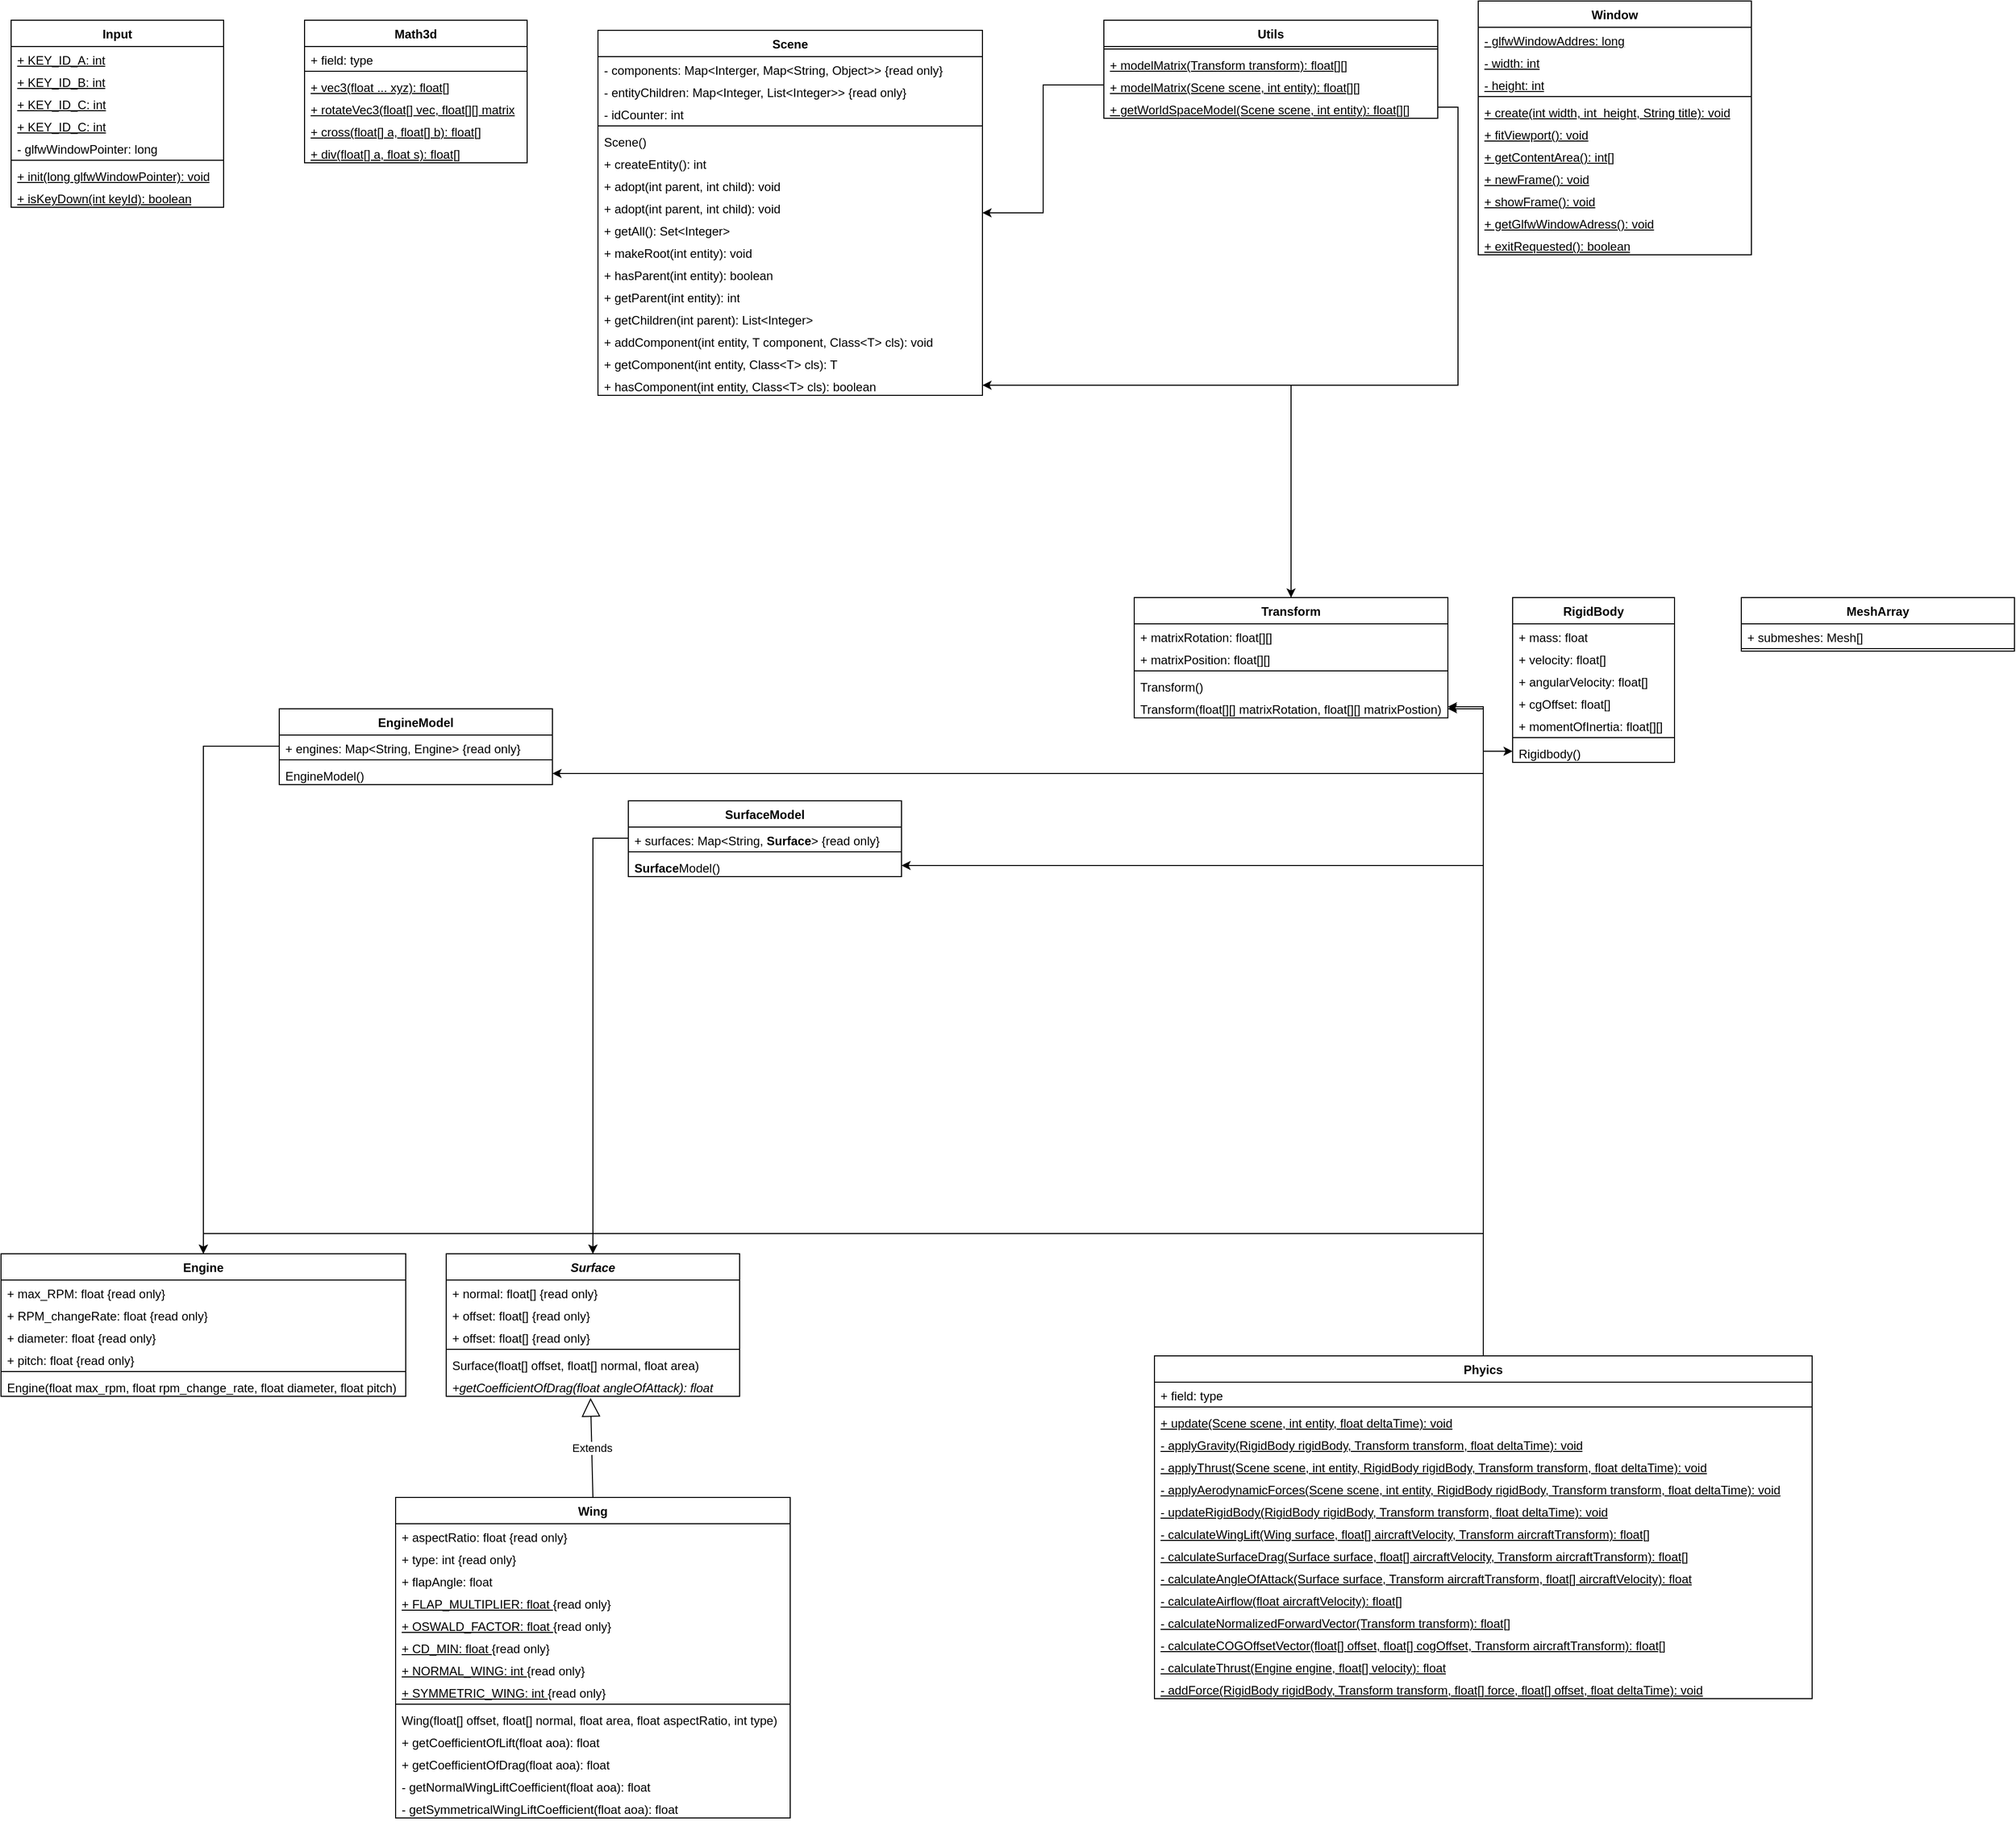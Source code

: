 <mxfile version="24.0.2" type="github">
  <diagram id="C5RBs43oDa-KdzZeNtuy" name="Page-1">
    <mxGraphModel dx="3760" dy="4624" grid="1" gridSize="10" guides="1" tooltips="1" connect="1" arrows="1" fold="1" page="1" pageScale="1" pageWidth="827" pageHeight="1169" math="0" shadow="0">
      <root>
        <mxCell id="WIyWlLk6GJQsqaUBKTNV-0" />
        <mxCell id="WIyWlLk6GJQsqaUBKTNV-1" parent="WIyWlLk6GJQsqaUBKTNV-0" />
        <mxCell id="1cwWKSfe2Y5p0WFGqaRK-0" value="Input" style="swimlane;fontStyle=1;align=center;verticalAlign=top;childLayout=stackLayout;horizontal=1;startSize=26;horizontalStack=0;resizeParent=1;resizeParentMax=0;resizeLast=0;collapsible=1;marginBottom=0;whiteSpace=wrap;html=1;" vertex="1" parent="WIyWlLk6GJQsqaUBKTNV-1">
          <mxGeometry x="10" y="-1281" width="210" height="185" as="geometry" />
        </mxCell>
        <mxCell id="1cwWKSfe2Y5p0WFGqaRK-1" value="&lt;u&gt;+ KEY_ID_A: int&lt;/u&gt;" style="text;strokeColor=none;fillColor=none;align=left;verticalAlign=top;spacingLeft=4;spacingRight=4;overflow=hidden;rotatable=0;points=[[0,0.5],[1,0.5]];portConstraint=eastwest;whiteSpace=wrap;html=1;" vertex="1" parent="1cwWKSfe2Y5p0WFGqaRK-0">
          <mxGeometry y="26" width="210" height="22" as="geometry" />
        </mxCell>
        <mxCell id="1cwWKSfe2Y5p0WFGqaRK-32" value="&lt;u&gt;+ KEY_ID_B: int&lt;/u&gt;" style="text;strokeColor=none;fillColor=none;align=left;verticalAlign=top;spacingLeft=4;spacingRight=4;overflow=hidden;rotatable=0;points=[[0,0.5],[1,0.5]];portConstraint=eastwest;whiteSpace=wrap;html=1;" vertex="1" parent="1cwWKSfe2Y5p0WFGqaRK-0">
          <mxGeometry y="48" width="210" height="22" as="geometry" />
        </mxCell>
        <mxCell id="1cwWKSfe2Y5p0WFGqaRK-33" value="&lt;u&gt;+ KEY_ID_C: int&lt;/u&gt;" style="text;strokeColor=none;fillColor=none;align=left;verticalAlign=top;spacingLeft=4;spacingRight=4;overflow=hidden;rotatable=0;points=[[0,0.5],[1,0.5]];portConstraint=eastwest;whiteSpace=wrap;html=1;" vertex="1" parent="1cwWKSfe2Y5p0WFGqaRK-0">
          <mxGeometry y="70" width="210" height="22" as="geometry" />
        </mxCell>
        <mxCell id="1cwWKSfe2Y5p0WFGqaRK-34" value="&lt;u&gt;+ KEY_ID_C: int&lt;/u&gt;" style="text;strokeColor=none;fillColor=none;align=left;verticalAlign=top;spacingLeft=4;spacingRight=4;overflow=hidden;rotatable=0;points=[[0,0.5],[1,0.5]];portConstraint=eastwest;whiteSpace=wrap;html=1;" vertex="1" parent="1cwWKSfe2Y5p0WFGqaRK-0">
          <mxGeometry y="92" width="210" height="22" as="geometry" />
        </mxCell>
        <mxCell id="1cwWKSfe2Y5p0WFGqaRK-35" value="- glfwWindowPointer: long" style="text;strokeColor=none;fillColor=none;align=left;verticalAlign=top;spacingLeft=4;spacingRight=4;overflow=hidden;rotatable=0;points=[[0,0.5],[1,0.5]];portConstraint=eastwest;whiteSpace=wrap;html=1;" vertex="1" parent="1cwWKSfe2Y5p0WFGqaRK-0">
          <mxGeometry y="114" width="210" height="22" as="geometry" />
        </mxCell>
        <mxCell id="1cwWKSfe2Y5p0WFGqaRK-2" value="" style="line;strokeWidth=1;fillColor=none;align=left;verticalAlign=middle;spacingTop=-1;spacingLeft=3;spacingRight=3;rotatable=0;labelPosition=right;points=[];portConstraint=eastwest;strokeColor=inherit;" vertex="1" parent="1cwWKSfe2Y5p0WFGqaRK-0">
          <mxGeometry y="136" width="210" height="5" as="geometry" />
        </mxCell>
        <mxCell id="1cwWKSfe2Y5p0WFGqaRK-3" value="&lt;u&gt;+ init(long glfwWindowPointer): void&lt;/u&gt;" style="text;strokeColor=none;fillColor=none;align=left;verticalAlign=top;spacingLeft=4;spacingRight=4;overflow=hidden;rotatable=0;points=[[0,0.5],[1,0.5]];portConstraint=eastwest;whiteSpace=wrap;html=1;" vertex="1" parent="1cwWKSfe2Y5p0WFGqaRK-0">
          <mxGeometry y="141" width="210" height="22" as="geometry" />
        </mxCell>
        <mxCell id="1cwWKSfe2Y5p0WFGqaRK-36" value="&lt;u&gt;+ isKeyDown(int keyId): boolean&lt;/u&gt;" style="text;strokeColor=none;fillColor=none;align=left;verticalAlign=top;spacingLeft=4;spacingRight=4;overflow=hidden;rotatable=0;points=[[0,0.5],[1,0.5]];portConstraint=eastwest;whiteSpace=wrap;html=1;" vertex="1" parent="1cwWKSfe2Y5p0WFGqaRK-0">
          <mxGeometry y="163" width="210" height="22" as="geometry" />
        </mxCell>
        <mxCell id="1cwWKSfe2Y5p0WFGqaRK-38" value="Math3d" style="swimlane;fontStyle=1;align=center;verticalAlign=top;childLayout=stackLayout;horizontal=1;startSize=26;horizontalStack=0;resizeParent=1;resizeParentMax=0;resizeLast=0;collapsible=1;marginBottom=0;whiteSpace=wrap;html=1;" vertex="1" parent="WIyWlLk6GJQsqaUBKTNV-1">
          <mxGeometry x="300" y="-1281" width="220" height="141" as="geometry" />
        </mxCell>
        <mxCell id="1cwWKSfe2Y5p0WFGqaRK-39" value="+ field: type" style="text;strokeColor=none;fillColor=none;align=left;verticalAlign=top;spacingLeft=4;spacingRight=4;overflow=hidden;rotatable=0;points=[[0,0.5],[1,0.5]];portConstraint=eastwest;whiteSpace=wrap;html=1;" vertex="1" parent="1cwWKSfe2Y5p0WFGqaRK-38">
          <mxGeometry y="26" width="220" height="22" as="geometry" />
        </mxCell>
        <mxCell id="1cwWKSfe2Y5p0WFGqaRK-40" value="" style="line;strokeWidth=1;fillColor=none;align=left;verticalAlign=middle;spacingTop=-1;spacingLeft=3;spacingRight=3;rotatable=0;labelPosition=right;points=[];portConstraint=eastwest;strokeColor=inherit;" vertex="1" parent="1cwWKSfe2Y5p0WFGqaRK-38">
          <mxGeometry y="48" width="220" height="5" as="geometry" />
        </mxCell>
        <mxCell id="1cwWKSfe2Y5p0WFGqaRK-41" value="&lt;u&gt;+ vec3(float ... xyz): float[]&lt;/u&gt;" style="text;strokeColor=none;fillColor=none;align=left;verticalAlign=top;spacingLeft=4;spacingRight=4;overflow=hidden;rotatable=0;points=[[0,0.5],[1,0.5]];portConstraint=eastwest;whiteSpace=wrap;html=1;" vertex="1" parent="1cwWKSfe2Y5p0WFGqaRK-38">
          <mxGeometry y="53" width="220" height="22" as="geometry" />
        </mxCell>
        <mxCell id="1cwWKSfe2Y5p0WFGqaRK-42" value="&lt;u&gt;+ rotateVec3(float[] vec, float[][] matrix&lt;/u&gt;" style="text;strokeColor=none;fillColor=none;align=left;verticalAlign=top;spacingLeft=4;spacingRight=4;overflow=hidden;rotatable=0;points=[[0,0.5],[1,0.5]];portConstraint=eastwest;whiteSpace=wrap;html=1;" vertex="1" parent="1cwWKSfe2Y5p0WFGqaRK-38">
          <mxGeometry y="75" width="220" height="22" as="geometry" />
        </mxCell>
        <mxCell id="1cwWKSfe2Y5p0WFGqaRK-43" value="&lt;u&gt;+ cross(float[] a, float[] b): float[]&lt;/u&gt;" style="text;strokeColor=none;fillColor=none;align=left;verticalAlign=top;spacingLeft=4;spacingRight=4;overflow=hidden;rotatable=0;points=[[0,0.5],[1,0.5]];portConstraint=eastwest;whiteSpace=wrap;html=1;" vertex="1" parent="1cwWKSfe2Y5p0WFGqaRK-38">
          <mxGeometry y="97" width="220" height="22" as="geometry" />
        </mxCell>
        <mxCell id="1cwWKSfe2Y5p0WFGqaRK-44" value="&lt;u&gt;+ div(float[] a, float s): float[]&lt;/u&gt;" style="text;strokeColor=none;fillColor=none;align=left;verticalAlign=top;spacingLeft=4;spacingRight=4;overflow=hidden;rotatable=0;points=[[0,0.5],[1,0.5]];portConstraint=eastwest;whiteSpace=wrap;html=1;" vertex="1" parent="1cwWKSfe2Y5p0WFGqaRK-38">
          <mxGeometry y="119" width="220" height="22" as="geometry" />
        </mxCell>
        <mxCell id="1cwWKSfe2Y5p0WFGqaRK-45" value="Scene" style="swimlane;fontStyle=1;align=center;verticalAlign=top;childLayout=stackLayout;horizontal=1;startSize=26;horizontalStack=0;resizeParent=1;resizeParentMax=0;resizeLast=0;collapsible=1;marginBottom=0;whiteSpace=wrap;html=1;" vertex="1" parent="WIyWlLk6GJQsqaUBKTNV-1">
          <mxGeometry x="590" y="-1271" width="380" height="361" as="geometry" />
        </mxCell>
        <mxCell id="1cwWKSfe2Y5p0WFGqaRK-46" value="- components: Map&amp;lt;Interger, Map&amp;lt;String, Object&amp;gt;&amp;gt; {read only}" style="text;strokeColor=none;fillColor=none;align=left;verticalAlign=top;spacingLeft=4;spacingRight=4;overflow=hidden;rotatable=0;points=[[0,0.5],[1,0.5]];portConstraint=eastwest;whiteSpace=wrap;html=1;" vertex="1" parent="1cwWKSfe2Y5p0WFGqaRK-45">
          <mxGeometry y="26" width="380" height="22" as="geometry" />
        </mxCell>
        <mxCell id="1cwWKSfe2Y5p0WFGqaRK-53" value="- entityChildren: Map&amp;lt;Integer, List&amp;lt;Integer&amp;gt;&amp;gt; {read only}" style="text;strokeColor=none;fillColor=none;align=left;verticalAlign=top;spacingLeft=4;spacingRight=4;overflow=hidden;rotatable=0;points=[[0,0.5],[1,0.5]];portConstraint=eastwest;whiteSpace=wrap;html=1;" vertex="1" parent="1cwWKSfe2Y5p0WFGqaRK-45">
          <mxGeometry y="48" width="380" height="22" as="geometry" />
        </mxCell>
        <mxCell id="1cwWKSfe2Y5p0WFGqaRK-54" value="- idCounter: int" style="text;strokeColor=none;fillColor=none;align=left;verticalAlign=top;spacingLeft=4;spacingRight=4;overflow=hidden;rotatable=0;points=[[0,0.5],[1,0.5]];portConstraint=eastwest;whiteSpace=wrap;html=1;" vertex="1" parent="1cwWKSfe2Y5p0WFGqaRK-45">
          <mxGeometry y="70" width="380" height="22" as="geometry" />
        </mxCell>
        <mxCell id="1cwWKSfe2Y5p0WFGqaRK-47" value="" style="line;strokeWidth=1;fillColor=none;align=left;verticalAlign=middle;spacingTop=-1;spacingLeft=3;spacingRight=3;rotatable=0;labelPosition=right;points=[];portConstraint=eastwest;strokeColor=inherit;" vertex="1" parent="1cwWKSfe2Y5p0WFGqaRK-45">
          <mxGeometry y="92" width="380" height="5" as="geometry" />
        </mxCell>
        <mxCell id="1cwWKSfe2Y5p0WFGqaRK-60" value="Scene()" style="text;strokeColor=none;fillColor=none;align=left;verticalAlign=top;spacingLeft=4;spacingRight=4;overflow=hidden;rotatable=0;points=[[0,0.5],[1,0.5]];portConstraint=eastwest;whiteSpace=wrap;html=1;" vertex="1" parent="1cwWKSfe2Y5p0WFGqaRK-45">
          <mxGeometry y="97" width="380" height="22" as="geometry" />
        </mxCell>
        <mxCell id="1cwWKSfe2Y5p0WFGqaRK-48" value="+ createEntity(): int" style="text;strokeColor=none;fillColor=none;align=left;verticalAlign=top;spacingLeft=4;spacingRight=4;overflow=hidden;rotatable=0;points=[[0,0.5],[1,0.5]];portConstraint=eastwest;whiteSpace=wrap;html=1;" vertex="1" parent="1cwWKSfe2Y5p0WFGqaRK-45">
          <mxGeometry y="119" width="380" height="22" as="geometry" />
        </mxCell>
        <mxCell id="1cwWKSfe2Y5p0WFGqaRK-55" value="+ adopt(int parent, int child): void" style="text;strokeColor=none;fillColor=none;align=left;verticalAlign=top;spacingLeft=4;spacingRight=4;overflow=hidden;rotatable=0;points=[[0,0.5],[1,0.5]];portConstraint=eastwest;whiteSpace=wrap;html=1;" vertex="1" parent="1cwWKSfe2Y5p0WFGqaRK-45">
          <mxGeometry y="141" width="380" height="22" as="geometry" />
        </mxCell>
        <mxCell id="1cwWKSfe2Y5p0WFGqaRK-56" value="+ adopt(int parent, int child): void" style="text;strokeColor=none;fillColor=none;align=left;verticalAlign=top;spacingLeft=4;spacingRight=4;overflow=hidden;rotatable=0;points=[[0,0.5],[1,0.5]];portConstraint=eastwest;whiteSpace=wrap;html=1;" vertex="1" parent="1cwWKSfe2Y5p0WFGqaRK-45">
          <mxGeometry y="163" width="380" height="22" as="geometry" />
        </mxCell>
        <mxCell id="1cwWKSfe2Y5p0WFGqaRK-57" value="+ getAll(): Set&amp;lt;Integer&amp;gt;" style="text;strokeColor=none;fillColor=none;align=left;verticalAlign=top;spacingLeft=4;spacingRight=4;overflow=hidden;rotatable=0;points=[[0,0.5],[1,0.5]];portConstraint=eastwest;whiteSpace=wrap;html=1;" vertex="1" parent="1cwWKSfe2Y5p0WFGqaRK-45">
          <mxGeometry y="185" width="380" height="22" as="geometry" />
        </mxCell>
        <mxCell id="1cwWKSfe2Y5p0WFGqaRK-58" value="+ makeRoot(int entity): void" style="text;strokeColor=none;fillColor=none;align=left;verticalAlign=top;spacingLeft=4;spacingRight=4;overflow=hidden;rotatable=0;points=[[0,0.5],[1,0.5]];portConstraint=eastwest;whiteSpace=wrap;html=1;" vertex="1" parent="1cwWKSfe2Y5p0WFGqaRK-45">
          <mxGeometry y="207" width="380" height="22" as="geometry" />
        </mxCell>
        <mxCell id="1cwWKSfe2Y5p0WFGqaRK-59" value="+ hasParent(int entity): boolean" style="text;strokeColor=none;fillColor=none;align=left;verticalAlign=top;spacingLeft=4;spacingRight=4;overflow=hidden;rotatable=0;points=[[0,0.5],[1,0.5]];portConstraint=eastwest;whiteSpace=wrap;html=1;" vertex="1" parent="1cwWKSfe2Y5p0WFGqaRK-45">
          <mxGeometry y="229" width="380" height="22" as="geometry" />
        </mxCell>
        <mxCell id="1cwWKSfe2Y5p0WFGqaRK-61" value="+ getParent(int entity): int" style="text;strokeColor=none;fillColor=none;align=left;verticalAlign=top;spacingLeft=4;spacingRight=4;overflow=hidden;rotatable=0;points=[[0,0.5],[1,0.5]];portConstraint=eastwest;whiteSpace=wrap;html=1;" vertex="1" parent="1cwWKSfe2Y5p0WFGqaRK-45">
          <mxGeometry y="251" width="380" height="22" as="geometry" />
        </mxCell>
        <mxCell id="1cwWKSfe2Y5p0WFGqaRK-62" value="+ getChildren(int parent): List&amp;lt;Integer&amp;gt;" style="text;strokeColor=none;fillColor=none;align=left;verticalAlign=top;spacingLeft=4;spacingRight=4;overflow=hidden;rotatable=0;points=[[0,0.5],[1,0.5]];portConstraint=eastwest;whiteSpace=wrap;html=1;" vertex="1" parent="1cwWKSfe2Y5p0WFGqaRK-45">
          <mxGeometry y="273" width="380" height="22" as="geometry" />
        </mxCell>
        <mxCell id="1cwWKSfe2Y5p0WFGqaRK-101" value="+ addComponent(int entity, T component, Class&amp;lt;T&amp;gt; cls): void" style="text;strokeColor=none;fillColor=none;align=left;verticalAlign=top;spacingLeft=4;spacingRight=4;overflow=hidden;rotatable=0;points=[[0,0.5],[1,0.5]];portConstraint=eastwest;whiteSpace=wrap;html=1;" vertex="1" parent="1cwWKSfe2Y5p0WFGqaRK-45">
          <mxGeometry y="295" width="380" height="22" as="geometry" />
        </mxCell>
        <mxCell id="1cwWKSfe2Y5p0WFGqaRK-102" value="+ getComponent(int entity, Class&amp;lt;T&amp;gt; cls): T" style="text;strokeColor=none;fillColor=none;align=left;verticalAlign=top;spacingLeft=4;spacingRight=4;overflow=hidden;rotatable=0;points=[[0,0.5],[1,0.5]];portConstraint=eastwest;whiteSpace=wrap;html=1;" vertex="1" parent="1cwWKSfe2Y5p0WFGqaRK-45">
          <mxGeometry y="317" width="380" height="22" as="geometry" />
        </mxCell>
        <mxCell id="1cwWKSfe2Y5p0WFGqaRK-103" value="+ hasComponent(int entity, Class&amp;lt;T&amp;gt; cls): boolean" style="text;strokeColor=none;fillColor=none;align=left;verticalAlign=top;spacingLeft=4;spacingRight=4;overflow=hidden;rotatable=0;points=[[0,0.5],[1,0.5]];portConstraint=eastwest;whiteSpace=wrap;html=1;" vertex="1" parent="1cwWKSfe2Y5p0WFGqaRK-45">
          <mxGeometry y="339" width="380" height="22" as="geometry" />
        </mxCell>
        <mxCell id="1cwWKSfe2Y5p0WFGqaRK-134" value="Utils" style="swimlane;fontStyle=1;align=center;verticalAlign=top;childLayout=stackLayout;horizontal=1;startSize=26;horizontalStack=0;resizeParent=1;resizeParentMax=0;resizeLast=0;collapsible=1;marginBottom=0;whiteSpace=wrap;html=1;" vertex="1" parent="WIyWlLk6GJQsqaUBKTNV-1">
          <mxGeometry x="1090" y="-1281" width="330" height="97" as="geometry" />
        </mxCell>
        <mxCell id="1cwWKSfe2Y5p0WFGqaRK-136" value="" style="line;strokeWidth=1;fillColor=none;align=left;verticalAlign=middle;spacingTop=-1;spacingLeft=3;spacingRight=3;rotatable=0;labelPosition=right;points=[];portConstraint=eastwest;strokeColor=inherit;" vertex="1" parent="1cwWKSfe2Y5p0WFGqaRK-134">
          <mxGeometry y="26" width="330" height="5" as="geometry" />
        </mxCell>
        <mxCell id="1cwWKSfe2Y5p0WFGqaRK-137" value="&lt;u&gt;+ modelMatrix(Transform transform): float[][]&lt;/u&gt;&lt;div&gt;&lt;br&gt;&lt;/div&gt;" style="text;strokeColor=none;fillColor=none;align=left;verticalAlign=top;spacingLeft=4;spacingRight=4;overflow=hidden;rotatable=0;points=[[0,0.5],[1,0.5]];portConstraint=eastwest;whiteSpace=wrap;html=1;" vertex="1" parent="1cwWKSfe2Y5p0WFGqaRK-134">
          <mxGeometry y="31" width="330" height="22" as="geometry" />
        </mxCell>
        <mxCell id="1cwWKSfe2Y5p0WFGqaRK-138" value="&lt;div&gt;&lt;u&gt;+ modelMatrix(Scene scene, int entity): float[][]&lt;/u&gt;&lt;/div&gt;" style="text;strokeColor=none;fillColor=none;align=left;verticalAlign=top;spacingLeft=4;spacingRight=4;overflow=hidden;rotatable=0;points=[[0,0.5],[1,0.5]];portConstraint=eastwest;whiteSpace=wrap;html=1;" vertex="1" parent="1cwWKSfe2Y5p0WFGqaRK-134">
          <mxGeometry y="53" width="330" height="22" as="geometry" />
        </mxCell>
        <mxCell id="1cwWKSfe2Y5p0WFGqaRK-139" value="&lt;div&gt;&lt;u&gt;+ getWorldSpaceModel(Scene scene, int entity): float[][]&lt;/u&gt;&lt;/div&gt;" style="text;strokeColor=none;fillColor=none;align=left;verticalAlign=top;spacingLeft=4;spacingRight=4;overflow=hidden;rotatable=0;points=[[0,0.5],[1,0.5]];portConstraint=eastwest;whiteSpace=wrap;html=1;" vertex="1" parent="1cwWKSfe2Y5p0WFGqaRK-134">
          <mxGeometry y="75" width="330" height="22" as="geometry" />
        </mxCell>
        <mxCell id="1cwWKSfe2Y5p0WFGqaRK-141" value="Window" style="swimlane;fontStyle=1;align=center;verticalAlign=top;childLayout=stackLayout;horizontal=1;startSize=26;horizontalStack=0;resizeParent=1;resizeParentMax=0;resizeLast=0;collapsible=1;marginBottom=0;whiteSpace=wrap;html=1;" vertex="1" parent="WIyWlLk6GJQsqaUBKTNV-1">
          <mxGeometry x="1460" y="-1300" width="270" height="251" as="geometry" />
        </mxCell>
        <mxCell id="1cwWKSfe2Y5p0WFGqaRK-142" value="&lt;u&gt;- glfwWindowAddres: long&lt;/u&gt;" style="text;strokeColor=none;fillColor=none;align=left;verticalAlign=top;spacingLeft=4;spacingRight=4;overflow=hidden;rotatable=0;points=[[0,0.5],[1,0.5]];portConstraint=eastwest;whiteSpace=wrap;html=1;" vertex="1" parent="1cwWKSfe2Y5p0WFGqaRK-141">
          <mxGeometry y="26" width="270" height="22" as="geometry" />
        </mxCell>
        <mxCell id="1cwWKSfe2Y5p0WFGqaRK-145" value="&lt;u&gt;- width: int&lt;/u&gt;" style="text;strokeColor=none;fillColor=none;align=left;verticalAlign=top;spacingLeft=4;spacingRight=4;overflow=hidden;rotatable=0;points=[[0,0.5],[1,0.5]];portConstraint=eastwest;whiteSpace=wrap;html=1;" vertex="1" parent="1cwWKSfe2Y5p0WFGqaRK-141">
          <mxGeometry y="48" width="270" height="22" as="geometry" />
        </mxCell>
        <mxCell id="1cwWKSfe2Y5p0WFGqaRK-146" value="&lt;u&gt;- height: int&lt;/u&gt;" style="text;strokeColor=none;fillColor=none;align=left;verticalAlign=top;spacingLeft=4;spacingRight=4;overflow=hidden;rotatable=0;points=[[0,0.5],[1,0.5]];portConstraint=eastwest;whiteSpace=wrap;html=1;" vertex="1" parent="1cwWKSfe2Y5p0WFGqaRK-141">
          <mxGeometry y="70" width="270" height="22" as="geometry" />
        </mxCell>
        <mxCell id="1cwWKSfe2Y5p0WFGqaRK-143" value="" style="line;strokeWidth=1;fillColor=none;align=left;verticalAlign=middle;spacingTop=-1;spacingLeft=3;spacingRight=3;rotatable=0;labelPosition=right;points=[];portConstraint=eastwest;strokeColor=inherit;" vertex="1" parent="1cwWKSfe2Y5p0WFGqaRK-141">
          <mxGeometry y="92" width="270" height="5" as="geometry" />
        </mxCell>
        <mxCell id="1cwWKSfe2Y5p0WFGqaRK-144" value="&lt;u&gt;+ create(int width, int&amp;nbsp; height, String title): void&lt;/u&gt;" style="text;strokeColor=none;fillColor=none;align=left;verticalAlign=top;spacingLeft=4;spacingRight=4;overflow=hidden;rotatable=0;points=[[0,0.5],[1,0.5]];portConstraint=eastwest;whiteSpace=wrap;html=1;" vertex="1" parent="1cwWKSfe2Y5p0WFGqaRK-141">
          <mxGeometry y="97" width="270" height="22" as="geometry" />
        </mxCell>
        <mxCell id="1cwWKSfe2Y5p0WFGqaRK-147" value="&lt;u&gt;+ fitViewport(): void&lt;/u&gt;" style="text;strokeColor=none;fillColor=none;align=left;verticalAlign=top;spacingLeft=4;spacingRight=4;overflow=hidden;rotatable=0;points=[[0,0.5],[1,0.5]];portConstraint=eastwest;whiteSpace=wrap;html=1;" vertex="1" parent="1cwWKSfe2Y5p0WFGqaRK-141">
          <mxGeometry y="119" width="270" height="22" as="geometry" />
        </mxCell>
        <mxCell id="1cwWKSfe2Y5p0WFGqaRK-148" value="&lt;u&gt;+ getContentArea(): int[]&lt;/u&gt;" style="text;strokeColor=none;fillColor=none;align=left;verticalAlign=top;spacingLeft=4;spacingRight=4;overflow=hidden;rotatable=0;points=[[0,0.5],[1,0.5]];portConstraint=eastwest;whiteSpace=wrap;html=1;" vertex="1" parent="1cwWKSfe2Y5p0WFGqaRK-141">
          <mxGeometry y="141" width="270" height="22" as="geometry" />
        </mxCell>
        <mxCell id="1cwWKSfe2Y5p0WFGqaRK-149" value="&lt;u&gt;+ newFrame(): void&lt;/u&gt;" style="text;strokeColor=none;fillColor=none;align=left;verticalAlign=top;spacingLeft=4;spacingRight=4;overflow=hidden;rotatable=0;points=[[0,0.5],[1,0.5]];portConstraint=eastwest;whiteSpace=wrap;html=1;" vertex="1" parent="1cwWKSfe2Y5p0WFGqaRK-141">
          <mxGeometry y="163" width="270" height="22" as="geometry" />
        </mxCell>
        <mxCell id="1cwWKSfe2Y5p0WFGqaRK-150" value="&lt;u&gt;+ showFrame(): void&lt;/u&gt;" style="text;strokeColor=none;fillColor=none;align=left;verticalAlign=top;spacingLeft=4;spacingRight=4;overflow=hidden;rotatable=0;points=[[0,0.5],[1,0.5]];portConstraint=eastwest;whiteSpace=wrap;html=1;" vertex="1" parent="1cwWKSfe2Y5p0WFGqaRK-141">
          <mxGeometry y="185" width="270" height="22" as="geometry" />
        </mxCell>
        <mxCell id="1cwWKSfe2Y5p0WFGqaRK-151" value="&lt;u&gt;+ getGlfwWindowAdress(): void&lt;/u&gt;" style="text;strokeColor=none;fillColor=none;align=left;verticalAlign=top;spacingLeft=4;spacingRight=4;overflow=hidden;rotatable=0;points=[[0,0.5],[1,0.5]];portConstraint=eastwest;whiteSpace=wrap;html=1;" vertex="1" parent="1cwWKSfe2Y5p0WFGqaRK-141">
          <mxGeometry y="207" width="270" height="22" as="geometry" />
        </mxCell>
        <mxCell id="1cwWKSfe2Y5p0WFGqaRK-152" value="&lt;u&gt;+ exitRequested(): boolean&lt;/u&gt;" style="text;strokeColor=none;fillColor=none;align=left;verticalAlign=top;spacingLeft=4;spacingRight=4;overflow=hidden;rotatable=0;points=[[0,0.5],[1,0.5]];portConstraint=eastwest;whiteSpace=wrap;html=1;" vertex="1" parent="1cwWKSfe2Y5p0WFGqaRK-141">
          <mxGeometry y="229" width="270" height="22" as="geometry" />
        </mxCell>
        <mxCell id="1cwWKSfe2Y5p0WFGqaRK-159" value="EngineModel" style="swimlane;fontStyle=1;align=center;verticalAlign=top;childLayout=stackLayout;horizontal=1;startSize=26;horizontalStack=0;resizeParent=1;resizeParentMax=0;resizeLast=0;collapsible=1;marginBottom=0;whiteSpace=wrap;html=1;" vertex="1" parent="WIyWlLk6GJQsqaUBKTNV-1">
          <mxGeometry x="275" y="-600" width="270" height="75" as="geometry" />
        </mxCell>
        <mxCell id="1cwWKSfe2Y5p0WFGqaRK-160" value="+ engines: Map&amp;lt;String, Engine&amp;gt; {read only}" style="text;strokeColor=none;fillColor=none;align=left;verticalAlign=top;spacingLeft=4;spacingRight=4;overflow=hidden;rotatable=0;points=[[0,0.5],[1,0.5]];portConstraint=eastwest;whiteSpace=wrap;html=1;" vertex="1" parent="1cwWKSfe2Y5p0WFGqaRK-159">
          <mxGeometry y="26" width="270" height="22" as="geometry" />
        </mxCell>
        <mxCell id="1cwWKSfe2Y5p0WFGqaRK-161" value="" style="line;strokeWidth=1;fillColor=none;align=left;verticalAlign=middle;spacingTop=-1;spacingLeft=3;spacingRight=3;rotatable=0;labelPosition=right;points=[];portConstraint=eastwest;strokeColor=inherit;" vertex="1" parent="1cwWKSfe2Y5p0WFGqaRK-159">
          <mxGeometry y="48" width="270" height="5" as="geometry" />
        </mxCell>
        <mxCell id="1cwWKSfe2Y5p0WFGqaRK-162" value="EngineModel()" style="text;strokeColor=none;fillColor=none;align=left;verticalAlign=top;spacingLeft=4;spacingRight=4;overflow=hidden;rotatable=0;points=[[0,0.5],[1,0.5]];portConstraint=eastwest;whiteSpace=wrap;html=1;" vertex="1" parent="1cwWKSfe2Y5p0WFGqaRK-159">
          <mxGeometry y="53" width="270" height="22" as="geometry" />
        </mxCell>
        <mxCell id="1cwWKSfe2Y5p0WFGqaRK-167" value="SurfaceModel" style="swimlane;fontStyle=1;align=center;verticalAlign=top;childLayout=stackLayout;horizontal=1;startSize=26;horizontalStack=0;resizeParent=1;resizeParentMax=0;resizeLast=0;collapsible=1;marginBottom=0;whiteSpace=wrap;html=1;" vertex="1" parent="WIyWlLk6GJQsqaUBKTNV-1">
          <mxGeometry x="620" y="-509" width="270" height="75" as="geometry" />
        </mxCell>
        <mxCell id="1cwWKSfe2Y5p0WFGqaRK-168" value="+ surfaces: Map&amp;lt;String,&amp;nbsp;&lt;span style=&quot;font-weight: 700; text-align: center;&quot;&gt;Surface&lt;/span&gt;&amp;gt; {read only}" style="text;strokeColor=none;fillColor=none;align=left;verticalAlign=top;spacingLeft=4;spacingRight=4;overflow=hidden;rotatable=0;points=[[0,0.5],[1,0.5]];portConstraint=eastwest;whiteSpace=wrap;html=1;" vertex="1" parent="1cwWKSfe2Y5p0WFGqaRK-167">
          <mxGeometry y="26" width="270" height="22" as="geometry" />
        </mxCell>
        <mxCell id="1cwWKSfe2Y5p0WFGqaRK-169" value="" style="line;strokeWidth=1;fillColor=none;align=left;verticalAlign=middle;spacingTop=-1;spacingLeft=3;spacingRight=3;rotatable=0;labelPosition=right;points=[];portConstraint=eastwest;strokeColor=inherit;" vertex="1" parent="1cwWKSfe2Y5p0WFGqaRK-167">
          <mxGeometry y="48" width="270" height="5" as="geometry" />
        </mxCell>
        <mxCell id="1cwWKSfe2Y5p0WFGqaRK-170" value="&lt;span style=&quot;font-weight: 700; text-align: center;&quot;&gt;Surface&lt;/span&gt;Model()" style="text;strokeColor=none;fillColor=none;align=left;verticalAlign=top;spacingLeft=4;spacingRight=4;overflow=hidden;rotatable=0;points=[[0,0.5],[1,0.5]];portConstraint=eastwest;whiteSpace=wrap;html=1;" vertex="1" parent="1cwWKSfe2Y5p0WFGqaRK-167">
          <mxGeometry y="53" width="270" height="22" as="geometry" />
        </mxCell>
        <mxCell id="1cwWKSfe2Y5p0WFGqaRK-171" value="MeshArray" style="swimlane;fontStyle=1;align=center;verticalAlign=top;childLayout=stackLayout;horizontal=1;startSize=26;horizontalStack=0;resizeParent=1;resizeParentMax=0;resizeLast=0;collapsible=1;marginBottom=0;whiteSpace=wrap;html=1;" vertex="1" parent="WIyWlLk6GJQsqaUBKTNV-1">
          <mxGeometry x="1720" y="-710" width="270" height="53" as="geometry" />
        </mxCell>
        <mxCell id="1cwWKSfe2Y5p0WFGqaRK-172" value="+ submeshes: Mesh[]" style="text;strokeColor=none;fillColor=none;align=left;verticalAlign=top;spacingLeft=4;spacingRight=4;overflow=hidden;rotatable=0;points=[[0,0.5],[1,0.5]];portConstraint=eastwest;whiteSpace=wrap;html=1;" vertex="1" parent="1cwWKSfe2Y5p0WFGqaRK-171">
          <mxGeometry y="26" width="270" height="22" as="geometry" />
        </mxCell>
        <mxCell id="1cwWKSfe2Y5p0WFGqaRK-173" value="" style="line;strokeWidth=1;fillColor=none;align=left;verticalAlign=middle;spacingTop=-1;spacingLeft=3;spacingRight=3;rotatable=0;labelPosition=right;points=[];portConstraint=eastwest;strokeColor=inherit;" vertex="1" parent="1cwWKSfe2Y5p0WFGqaRK-171">
          <mxGeometry y="48" width="270" height="5" as="geometry" />
        </mxCell>
        <mxCell id="1cwWKSfe2Y5p0WFGqaRK-179" value="Engine" style="swimlane;fontStyle=1;align=center;verticalAlign=top;childLayout=stackLayout;horizontal=1;startSize=26;horizontalStack=0;resizeParent=1;resizeParentMax=0;resizeLast=0;collapsible=1;marginBottom=0;whiteSpace=wrap;html=1;" vertex="1" parent="WIyWlLk6GJQsqaUBKTNV-1">
          <mxGeometry y="-61" width="400" height="141" as="geometry" />
        </mxCell>
        <mxCell id="1cwWKSfe2Y5p0WFGqaRK-180" value="+ max_RPM: float {read only}" style="text;strokeColor=none;fillColor=none;align=left;verticalAlign=top;spacingLeft=4;spacingRight=4;overflow=hidden;rotatable=0;points=[[0,0.5],[1,0.5]];portConstraint=eastwest;whiteSpace=wrap;html=1;" vertex="1" parent="1cwWKSfe2Y5p0WFGqaRK-179">
          <mxGeometry y="26" width="400" height="22" as="geometry" />
        </mxCell>
        <mxCell id="1cwWKSfe2Y5p0WFGqaRK-183" value="+ RPM_changeRate: float {read only}" style="text;strokeColor=none;fillColor=none;align=left;verticalAlign=top;spacingLeft=4;spacingRight=4;overflow=hidden;rotatable=0;points=[[0,0.5],[1,0.5]];portConstraint=eastwest;whiteSpace=wrap;html=1;" vertex="1" parent="1cwWKSfe2Y5p0WFGqaRK-179">
          <mxGeometry y="48" width="400" height="22" as="geometry" />
        </mxCell>
        <mxCell id="1cwWKSfe2Y5p0WFGqaRK-184" value="+ diameter: float {read only}" style="text;strokeColor=none;fillColor=none;align=left;verticalAlign=top;spacingLeft=4;spacingRight=4;overflow=hidden;rotatable=0;points=[[0,0.5],[1,0.5]];portConstraint=eastwest;whiteSpace=wrap;html=1;" vertex="1" parent="1cwWKSfe2Y5p0WFGqaRK-179">
          <mxGeometry y="70" width="400" height="22" as="geometry" />
        </mxCell>
        <mxCell id="1cwWKSfe2Y5p0WFGqaRK-185" value="+ pitch: float {read only}" style="text;strokeColor=none;fillColor=none;align=left;verticalAlign=top;spacingLeft=4;spacingRight=4;overflow=hidden;rotatable=0;points=[[0,0.5],[1,0.5]];portConstraint=eastwest;whiteSpace=wrap;html=1;" vertex="1" parent="1cwWKSfe2Y5p0WFGqaRK-179">
          <mxGeometry y="92" width="400" height="22" as="geometry" />
        </mxCell>
        <mxCell id="1cwWKSfe2Y5p0WFGqaRK-181" value="" style="line;strokeWidth=1;fillColor=none;align=left;verticalAlign=middle;spacingTop=-1;spacingLeft=3;spacingRight=3;rotatable=0;labelPosition=right;points=[];portConstraint=eastwest;strokeColor=inherit;" vertex="1" parent="1cwWKSfe2Y5p0WFGqaRK-179">
          <mxGeometry y="114" width="400" height="5" as="geometry" />
        </mxCell>
        <mxCell id="1cwWKSfe2Y5p0WFGqaRK-182" value="Engine(float max_rpm, float rpm_change_rate, float diameter, float pitch)" style="text;strokeColor=none;fillColor=none;align=left;verticalAlign=top;spacingLeft=4;spacingRight=4;overflow=hidden;rotatable=0;points=[[0,0.5],[1,0.5]];portConstraint=eastwest;whiteSpace=wrap;html=1;" vertex="1" parent="1cwWKSfe2Y5p0WFGqaRK-179">
          <mxGeometry y="119" width="400" height="22" as="geometry" />
        </mxCell>
        <mxCell id="1cwWKSfe2Y5p0WFGqaRK-187" value="RigidBody" style="swimlane;fontStyle=1;align=center;verticalAlign=top;childLayout=stackLayout;horizontal=1;startSize=26;horizontalStack=0;resizeParent=1;resizeParentMax=0;resizeLast=0;collapsible=1;marginBottom=0;whiteSpace=wrap;html=1;" vertex="1" parent="WIyWlLk6GJQsqaUBKTNV-1">
          <mxGeometry x="1494" y="-710" width="160" height="163" as="geometry" />
        </mxCell>
        <mxCell id="1cwWKSfe2Y5p0WFGqaRK-188" value="+ mass: float" style="text;strokeColor=none;fillColor=none;align=left;verticalAlign=top;spacingLeft=4;spacingRight=4;overflow=hidden;rotatable=0;points=[[0,0.5],[1,0.5]];portConstraint=eastwest;whiteSpace=wrap;html=1;" vertex="1" parent="1cwWKSfe2Y5p0WFGqaRK-187">
          <mxGeometry y="26" width="160" height="22" as="geometry" />
        </mxCell>
        <mxCell id="1cwWKSfe2Y5p0WFGqaRK-191" value="+ velocity: float[]" style="text;strokeColor=none;fillColor=none;align=left;verticalAlign=top;spacingLeft=4;spacingRight=4;overflow=hidden;rotatable=0;points=[[0,0.5],[1,0.5]];portConstraint=eastwest;whiteSpace=wrap;html=1;" vertex="1" parent="1cwWKSfe2Y5p0WFGqaRK-187">
          <mxGeometry y="48" width="160" height="22" as="geometry" />
        </mxCell>
        <mxCell id="1cwWKSfe2Y5p0WFGqaRK-192" value="+ angularVelocity: float[]" style="text;strokeColor=none;fillColor=none;align=left;verticalAlign=top;spacingLeft=4;spacingRight=4;overflow=hidden;rotatable=0;points=[[0,0.5],[1,0.5]];portConstraint=eastwest;whiteSpace=wrap;html=1;" vertex="1" parent="1cwWKSfe2Y5p0WFGqaRK-187">
          <mxGeometry y="70" width="160" height="22" as="geometry" />
        </mxCell>
        <mxCell id="1cwWKSfe2Y5p0WFGqaRK-193" value="+ cgOffset: float[]" style="text;strokeColor=none;fillColor=none;align=left;verticalAlign=top;spacingLeft=4;spacingRight=4;overflow=hidden;rotatable=0;points=[[0,0.5],[1,0.5]];portConstraint=eastwest;whiteSpace=wrap;html=1;" vertex="1" parent="1cwWKSfe2Y5p0WFGqaRK-187">
          <mxGeometry y="92" width="160" height="22" as="geometry" />
        </mxCell>
        <mxCell id="1cwWKSfe2Y5p0WFGqaRK-194" value="+ momentOfInertia: float[][]" style="text;strokeColor=none;fillColor=none;align=left;verticalAlign=top;spacingLeft=4;spacingRight=4;overflow=hidden;rotatable=0;points=[[0,0.5],[1,0.5]];portConstraint=eastwest;whiteSpace=wrap;html=1;" vertex="1" parent="1cwWKSfe2Y5p0WFGqaRK-187">
          <mxGeometry y="114" width="160" height="22" as="geometry" />
        </mxCell>
        <mxCell id="1cwWKSfe2Y5p0WFGqaRK-189" value="" style="line;strokeWidth=1;fillColor=none;align=left;verticalAlign=middle;spacingTop=-1;spacingLeft=3;spacingRight=3;rotatable=0;labelPosition=right;points=[];portConstraint=eastwest;strokeColor=inherit;" vertex="1" parent="1cwWKSfe2Y5p0WFGqaRK-187">
          <mxGeometry y="136" width="160" height="5" as="geometry" />
        </mxCell>
        <mxCell id="1cwWKSfe2Y5p0WFGqaRK-190" value="Rigidbody()" style="text;strokeColor=none;fillColor=none;align=left;verticalAlign=top;spacingLeft=4;spacingRight=4;overflow=hidden;rotatable=0;points=[[0,0.5],[1,0.5]];portConstraint=eastwest;whiteSpace=wrap;html=1;" vertex="1" parent="1cwWKSfe2Y5p0WFGqaRK-187">
          <mxGeometry y="141" width="160" height="22" as="geometry" />
        </mxCell>
        <mxCell id="1cwWKSfe2Y5p0WFGqaRK-195" value="&lt;i&gt;Surface&lt;/i&gt;" style="swimlane;fontStyle=1;align=center;verticalAlign=top;childLayout=stackLayout;horizontal=1;startSize=26;horizontalStack=0;resizeParent=1;resizeParentMax=0;resizeLast=0;collapsible=1;marginBottom=0;whiteSpace=wrap;html=1;" vertex="1" parent="WIyWlLk6GJQsqaUBKTNV-1">
          <mxGeometry x="440" y="-61" width="290" height="141" as="geometry" />
        </mxCell>
        <mxCell id="1cwWKSfe2Y5p0WFGqaRK-196" value="+ normal: float[] {read only}" style="text;strokeColor=none;fillColor=none;align=left;verticalAlign=top;spacingLeft=4;spacingRight=4;overflow=hidden;rotatable=0;points=[[0,0.5],[1,0.5]];portConstraint=eastwest;whiteSpace=wrap;html=1;" vertex="1" parent="1cwWKSfe2Y5p0WFGqaRK-195">
          <mxGeometry y="26" width="290" height="22" as="geometry" />
        </mxCell>
        <mxCell id="1cwWKSfe2Y5p0WFGqaRK-199" value="+ offset: float[] {read only}" style="text;strokeColor=none;fillColor=none;align=left;verticalAlign=top;spacingLeft=4;spacingRight=4;overflow=hidden;rotatable=0;points=[[0,0.5],[1,0.5]];portConstraint=eastwest;whiteSpace=wrap;html=1;" vertex="1" parent="1cwWKSfe2Y5p0WFGqaRK-195">
          <mxGeometry y="48" width="290" height="22" as="geometry" />
        </mxCell>
        <mxCell id="1cwWKSfe2Y5p0WFGqaRK-200" value="+ offset: float[] {read only}" style="text;strokeColor=none;fillColor=none;align=left;verticalAlign=top;spacingLeft=4;spacingRight=4;overflow=hidden;rotatable=0;points=[[0,0.5],[1,0.5]];portConstraint=eastwest;whiteSpace=wrap;html=1;" vertex="1" parent="1cwWKSfe2Y5p0WFGqaRK-195">
          <mxGeometry y="70" width="290" height="22" as="geometry" />
        </mxCell>
        <mxCell id="1cwWKSfe2Y5p0WFGqaRK-197" value="" style="line;strokeWidth=1;fillColor=none;align=left;verticalAlign=middle;spacingTop=-1;spacingLeft=3;spacingRight=3;rotatable=0;labelPosition=right;points=[];portConstraint=eastwest;strokeColor=inherit;" vertex="1" parent="1cwWKSfe2Y5p0WFGqaRK-195">
          <mxGeometry y="92" width="290" height="5" as="geometry" />
        </mxCell>
        <mxCell id="1cwWKSfe2Y5p0WFGqaRK-198" value="Surface(float[] offset, float[] normal, float area)" style="text;strokeColor=none;fillColor=none;align=left;verticalAlign=top;spacingLeft=4;spacingRight=4;overflow=hidden;rotatable=0;points=[[0,0.5],[1,0.5]];portConstraint=eastwest;whiteSpace=wrap;html=1;" vertex="1" parent="1cwWKSfe2Y5p0WFGqaRK-195">
          <mxGeometry y="97" width="290" height="22" as="geometry" />
        </mxCell>
        <mxCell id="1cwWKSfe2Y5p0WFGqaRK-202" value="&lt;i&gt;+getCoefficientOfDrag(float angleOfAttack): float&lt;/i&gt;" style="text;strokeColor=none;fillColor=none;align=left;verticalAlign=top;spacingLeft=4;spacingRight=4;overflow=hidden;rotatable=0;points=[[0,0.5],[1,0.5]];portConstraint=eastwest;whiteSpace=wrap;html=1;" vertex="1" parent="1cwWKSfe2Y5p0WFGqaRK-195">
          <mxGeometry y="119" width="290" height="22" as="geometry" />
        </mxCell>
        <mxCell id="1cwWKSfe2Y5p0WFGqaRK-204" value="Wing" style="swimlane;fontStyle=1;align=center;verticalAlign=top;childLayout=stackLayout;horizontal=1;startSize=26;horizontalStack=0;resizeParent=1;resizeParentMax=0;resizeLast=0;collapsible=1;marginBottom=0;whiteSpace=wrap;html=1;" vertex="1" parent="WIyWlLk6GJQsqaUBKTNV-1">
          <mxGeometry x="390" y="180" width="390" height="317" as="geometry" />
        </mxCell>
        <mxCell id="1cwWKSfe2Y5p0WFGqaRK-205" value="+ aspectRatio: float {read only}" style="text;strokeColor=none;fillColor=none;align=left;verticalAlign=top;spacingLeft=4;spacingRight=4;overflow=hidden;rotatable=0;points=[[0,0.5],[1,0.5]];portConstraint=eastwest;whiteSpace=wrap;html=1;" vertex="1" parent="1cwWKSfe2Y5p0WFGqaRK-204">
          <mxGeometry y="26" width="390" height="22" as="geometry" />
        </mxCell>
        <mxCell id="1cwWKSfe2Y5p0WFGqaRK-208" value="+ type: int {read only}" style="text;strokeColor=none;fillColor=none;align=left;verticalAlign=top;spacingLeft=4;spacingRight=4;overflow=hidden;rotatable=0;points=[[0,0.5],[1,0.5]];portConstraint=eastwest;whiteSpace=wrap;html=1;" vertex="1" parent="1cwWKSfe2Y5p0WFGqaRK-204">
          <mxGeometry y="48" width="390" height="22" as="geometry" />
        </mxCell>
        <mxCell id="1cwWKSfe2Y5p0WFGqaRK-209" value="+ flapAngle: float&amp;nbsp;" style="text;strokeColor=none;fillColor=none;align=left;verticalAlign=top;spacingLeft=4;spacingRight=4;overflow=hidden;rotatable=0;points=[[0,0.5],[1,0.5]];portConstraint=eastwest;whiteSpace=wrap;html=1;" vertex="1" parent="1cwWKSfe2Y5p0WFGqaRK-204">
          <mxGeometry y="70" width="390" height="22" as="geometry" />
        </mxCell>
        <mxCell id="1cwWKSfe2Y5p0WFGqaRK-210" value="&lt;u&gt;+ FLAP_MULTIPLIER: float&amp;nbsp;&lt;/u&gt;{read only}" style="text;strokeColor=none;fillColor=none;align=left;verticalAlign=top;spacingLeft=4;spacingRight=4;overflow=hidden;rotatable=0;points=[[0,0.5],[1,0.5]];portConstraint=eastwest;whiteSpace=wrap;html=1;" vertex="1" parent="1cwWKSfe2Y5p0WFGqaRK-204">
          <mxGeometry y="92" width="390" height="22" as="geometry" />
        </mxCell>
        <mxCell id="1cwWKSfe2Y5p0WFGqaRK-211" value="&lt;u&gt;+ OSWALD_FACTOR: float&amp;nbsp;&lt;/u&gt;{read only}" style="text;strokeColor=none;fillColor=none;align=left;verticalAlign=top;spacingLeft=4;spacingRight=4;overflow=hidden;rotatable=0;points=[[0,0.5],[1,0.5]];portConstraint=eastwest;whiteSpace=wrap;html=1;" vertex="1" parent="1cwWKSfe2Y5p0WFGqaRK-204">
          <mxGeometry y="114" width="390" height="22" as="geometry" />
        </mxCell>
        <mxCell id="1cwWKSfe2Y5p0WFGqaRK-212" value="&lt;u&gt;+ CD_MIN: float&amp;nbsp;&lt;/u&gt;{read only}" style="text;strokeColor=none;fillColor=none;align=left;verticalAlign=top;spacingLeft=4;spacingRight=4;overflow=hidden;rotatable=0;points=[[0,0.5],[1,0.5]];portConstraint=eastwest;whiteSpace=wrap;html=1;" vertex="1" parent="1cwWKSfe2Y5p0WFGqaRK-204">
          <mxGeometry y="136" width="390" height="22" as="geometry" />
        </mxCell>
        <mxCell id="1cwWKSfe2Y5p0WFGqaRK-213" value="&lt;u&gt;+ NORMAL_WING: int&amp;nbsp;&lt;/u&gt;{read only}" style="text;strokeColor=none;fillColor=none;align=left;verticalAlign=top;spacingLeft=4;spacingRight=4;overflow=hidden;rotatable=0;points=[[0,0.5],[1,0.5]];portConstraint=eastwest;whiteSpace=wrap;html=1;" vertex="1" parent="1cwWKSfe2Y5p0WFGqaRK-204">
          <mxGeometry y="158" width="390" height="22" as="geometry" />
        </mxCell>
        <mxCell id="1cwWKSfe2Y5p0WFGqaRK-214" value="&lt;u&gt;+ SYMMETRIC_WING: int&amp;nbsp;&lt;/u&gt;{read only}" style="text;strokeColor=none;fillColor=none;align=left;verticalAlign=top;spacingLeft=4;spacingRight=4;overflow=hidden;rotatable=0;points=[[0,0.5],[1,0.5]];portConstraint=eastwest;whiteSpace=wrap;html=1;" vertex="1" parent="1cwWKSfe2Y5p0WFGqaRK-204">
          <mxGeometry y="180" width="390" height="22" as="geometry" />
        </mxCell>
        <mxCell id="1cwWKSfe2Y5p0WFGqaRK-206" value="" style="line;strokeWidth=1;fillColor=none;align=left;verticalAlign=middle;spacingTop=-1;spacingLeft=3;spacingRight=3;rotatable=0;labelPosition=right;points=[];portConstraint=eastwest;strokeColor=inherit;" vertex="1" parent="1cwWKSfe2Y5p0WFGqaRK-204">
          <mxGeometry y="202" width="390" height="5" as="geometry" />
        </mxCell>
        <mxCell id="1cwWKSfe2Y5p0WFGqaRK-207" value="Wing(float[] offset, float[] normal, float area, float aspectRatio, int type)" style="text;strokeColor=none;fillColor=none;align=left;verticalAlign=top;spacingLeft=4;spacingRight=4;overflow=hidden;rotatable=0;points=[[0,0.5],[1,0.5]];portConstraint=eastwest;whiteSpace=wrap;html=1;" vertex="1" parent="1cwWKSfe2Y5p0WFGqaRK-204">
          <mxGeometry y="207" width="390" height="22" as="geometry" />
        </mxCell>
        <mxCell id="1cwWKSfe2Y5p0WFGqaRK-216" value="+ getCoefficientOfLift(float aoa): float" style="text;strokeColor=none;fillColor=none;align=left;verticalAlign=top;spacingLeft=4;spacingRight=4;overflow=hidden;rotatable=0;points=[[0,0.5],[1,0.5]];portConstraint=eastwest;whiteSpace=wrap;html=1;" vertex="1" parent="1cwWKSfe2Y5p0WFGqaRK-204">
          <mxGeometry y="229" width="390" height="22" as="geometry" />
        </mxCell>
        <mxCell id="1cwWKSfe2Y5p0WFGqaRK-218" value="+ getCoefficientOfDrag(float aoa): float" style="text;strokeColor=none;fillColor=none;align=left;verticalAlign=top;spacingLeft=4;spacingRight=4;overflow=hidden;rotatable=0;points=[[0,0.5],[1,0.5]];portConstraint=eastwest;whiteSpace=wrap;html=1;" vertex="1" parent="1cwWKSfe2Y5p0WFGqaRK-204">
          <mxGeometry y="251" width="390" height="22" as="geometry" />
        </mxCell>
        <mxCell id="1cwWKSfe2Y5p0WFGqaRK-219" value="- getNormalWingLiftCoefficient(float aoa): float" style="text;strokeColor=none;fillColor=none;align=left;verticalAlign=top;spacingLeft=4;spacingRight=4;overflow=hidden;rotatable=0;points=[[0,0.5],[1,0.5]];portConstraint=eastwest;whiteSpace=wrap;html=1;" vertex="1" parent="1cwWKSfe2Y5p0WFGqaRK-204">
          <mxGeometry y="273" width="390" height="22" as="geometry" />
        </mxCell>
        <mxCell id="1cwWKSfe2Y5p0WFGqaRK-220" value="- getSymmetricalWingLiftCoefficient(float aoa): float" style="text;strokeColor=none;fillColor=none;align=left;verticalAlign=top;spacingLeft=4;spacingRight=4;overflow=hidden;rotatable=0;points=[[0,0.5],[1,0.5]];portConstraint=eastwest;whiteSpace=wrap;html=1;" vertex="1" parent="1cwWKSfe2Y5p0WFGqaRK-204">
          <mxGeometry y="295" width="390" height="22" as="geometry" />
        </mxCell>
        <mxCell id="1cwWKSfe2Y5p0WFGqaRK-255" style="edgeStyle=orthogonalEdgeStyle;rounded=0;orthogonalLoop=1;jettySize=auto;html=1;exitX=0.5;exitY=0;exitDx=0;exitDy=0;" edge="1" parent="WIyWlLk6GJQsqaUBKTNV-1" source="1cwWKSfe2Y5p0WFGqaRK-221" target="1cwWKSfe2Y5p0WFGqaRK-190">
          <mxGeometry relative="1" as="geometry" />
        </mxCell>
        <mxCell id="1cwWKSfe2Y5p0WFGqaRK-256" style="edgeStyle=orthogonalEdgeStyle;rounded=0;orthogonalLoop=1;jettySize=auto;html=1;exitX=0.5;exitY=0;exitDx=0;exitDy=0;" edge="1" parent="WIyWlLk6GJQsqaUBKTNV-1" source="1cwWKSfe2Y5p0WFGqaRK-221" target="1cwWKSfe2Y5p0WFGqaRK-170">
          <mxGeometry relative="1" as="geometry" />
        </mxCell>
        <mxCell id="1cwWKSfe2Y5p0WFGqaRK-257" style="edgeStyle=orthogonalEdgeStyle;rounded=0;orthogonalLoop=1;jettySize=auto;html=1;exitX=0.5;exitY=0;exitDx=0;exitDy=0;" edge="1" parent="WIyWlLk6GJQsqaUBKTNV-1" source="1cwWKSfe2Y5p0WFGqaRK-221" target="1cwWKSfe2Y5p0WFGqaRK-162">
          <mxGeometry relative="1" as="geometry" />
        </mxCell>
        <mxCell id="1cwWKSfe2Y5p0WFGqaRK-258" style="edgeStyle=orthogonalEdgeStyle;rounded=0;orthogonalLoop=1;jettySize=auto;html=1;exitX=0.5;exitY=0;exitDx=0;exitDy=0;" edge="1" parent="WIyWlLk6GJQsqaUBKTNV-1" source="1cwWKSfe2Y5p0WFGqaRK-221" target="1cwWKSfe2Y5p0WFGqaRK-158">
          <mxGeometry relative="1" as="geometry" />
        </mxCell>
        <mxCell id="1cwWKSfe2Y5p0WFGqaRK-259" style="edgeStyle=orthogonalEdgeStyle;rounded=0;orthogonalLoop=1;jettySize=auto;html=1;exitX=0.5;exitY=0;exitDx=0;exitDy=0;entryX=0.5;entryY=0;entryDx=0;entryDy=0;" edge="1" parent="WIyWlLk6GJQsqaUBKTNV-1" source="1cwWKSfe2Y5p0WFGqaRK-221" target="1cwWKSfe2Y5p0WFGqaRK-195">
          <mxGeometry relative="1" as="geometry" />
        </mxCell>
        <mxCell id="1cwWKSfe2Y5p0WFGqaRK-260" style="edgeStyle=orthogonalEdgeStyle;rounded=0;orthogonalLoop=1;jettySize=auto;html=1;exitX=0.5;exitY=0;exitDx=0;exitDy=0;entryX=0.5;entryY=0;entryDx=0;entryDy=0;" edge="1" parent="WIyWlLk6GJQsqaUBKTNV-1" source="1cwWKSfe2Y5p0WFGqaRK-221" target="1cwWKSfe2Y5p0WFGqaRK-179">
          <mxGeometry relative="1" as="geometry" />
        </mxCell>
        <mxCell id="1cwWKSfe2Y5p0WFGqaRK-261" style="edgeStyle=orthogonalEdgeStyle;rounded=0;orthogonalLoop=1;jettySize=auto;html=1;exitX=0.5;exitY=0;exitDx=0;exitDy=0;" edge="1" parent="WIyWlLk6GJQsqaUBKTNV-1" source="1cwWKSfe2Y5p0WFGqaRK-153" target="1cwWKSfe2Y5p0WFGqaRK-103">
          <mxGeometry relative="1" as="geometry">
            <mxPoint x="1275" y="-910" as="sourcePoint" />
            <Array as="points">
              <mxPoint x="1275" y="-920" />
            </Array>
          </mxGeometry>
        </mxCell>
        <mxCell id="1cwWKSfe2Y5p0WFGqaRK-221" value="Phyics" style="swimlane;fontStyle=1;align=center;verticalAlign=top;childLayout=stackLayout;horizontal=1;startSize=26;horizontalStack=0;resizeParent=1;resizeParentMax=0;resizeLast=0;collapsible=1;marginBottom=0;whiteSpace=wrap;html=1;" vertex="1" parent="WIyWlLk6GJQsqaUBKTNV-1">
          <mxGeometry x="1140" y="40" width="650" height="339" as="geometry" />
        </mxCell>
        <mxCell id="1cwWKSfe2Y5p0WFGqaRK-222" value="+ field: type" style="text;strokeColor=none;fillColor=none;align=left;verticalAlign=top;spacingLeft=4;spacingRight=4;overflow=hidden;rotatable=0;points=[[0,0.5],[1,0.5]];portConstraint=eastwest;whiteSpace=wrap;html=1;" vertex="1" parent="1cwWKSfe2Y5p0WFGqaRK-221">
          <mxGeometry y="26" width="650" height="22" as="geometry" />
        </mxCell>
        <mxCell id="1cwWKSfe2Y5p0WFGqaRK-223" value="" style="line;strokeWidth=1;fillColor=none;align=left;verticalAlign=middle;spacingTop=-1;spacingLeft=3;spacingRight=3;rotatable=0;labelPosition=right;points=[];portConstraint=eastwest;strokeColor=inherit;" vertex="1" parent="1cwWKSfe2Y5p0WFGqaRK-221">
          <mxGeometry y="48" width="650" height="5" as="geometry" />
        </mxCell>
        <mxCell id="1cwWKSfe2Y5p0WFGqaRK-224" value="&lt;u&gt;+ update(Scene scene, int entity, float deltaTime): void&lt;/u&gt;" style="text;strokeColor=none;fillColor=none;align=left;verticalAlign=top;spacingLeft=4;spacingRight=4;overflow=hidden;rotatable=0;points=[[0,0.5],[1,0.5]];portConstraint=eastwest;whiteSpace=wrap;html=1;" vertex="1" parent="1cwWKSfe2Y5p0WFGqaRK-221">
          <mxGeometry y="53" width="650" height="22" as="geometry" />
        </mxCell>
        <mxCell id="1cwWKSfe2Y5p0WFGqaRK-225" value="&lt;u&gt;- applyGravity(RigidBody rigidBody, Transform transform, float deltaTime): void&lt;/u&gt;" style="text;strokeColor=none;fillColor=none;align=left;verticalAlign=top;spacingLeft=4;spacingRight=4;overflow=hidden;rotatable=0;points=[[0,0.5],[1,0.5]];portConstraint=eastwest;whiteSpace=wrap;html=1;" vertex="1" parent="1cwWKSfe2Y5p0WFGqaRK-221">
          <mxGeometry y="75" width="650" height="22" as="geometry" />
        </mxCell>
        <mxCell id="1cwWKSfe2Y5p0WFGqaRK-226" value="&lt;u&gt;- applyThrust(Scene scene, int entity, RigidBody rigidBody, Transform transform, float deltaTime): void&lt;/u&gt;" style="text;strokeColor=none;fillColor=none;align=left;verticalAlign=top;spacingLeft=4;spacingRight=4;overflow=hidden;rotatable=0;points=[[0,0.5],[1,0.5]];portConstraint=eastwest;whiteSpace=wrap;html=1;" vertex="1" parent="1cwWKSfe2Y5p0WFGqaRK-221">
          <mxGeometry y="97" width="650" height="22" as="geometry" />
        </mxCell>
        <mxCell id="1cwWKSfe2Y5p0WFGqaRK-227" value="&lt;u&gt;- applyAerodynamicForces(Scene scene, int entity, RigidBody rigidBody, Transform transform, float deltaTime): void&lt;/u&gt;" style="text;strokeColor=none;fillColor=none;align=left;verticalAlign=top;spacingLeft=4;spacingRight=4;overflow=hidden;rotatable=0;points=[[0,0.5],[1,0.5]];portConstraint=eastwest;whiteSpace=wrap;html=1;" vertex="1" parent="1cwWKSfe2Y5p0WFGqaRK-221">
          <mxGeometry y="119" width="650" height="22" as="geometry" />
        </mxCell>
        <mxCell id="1cwWKSfe2Y5p0WFGqaRK-228" value="&lt;u&gt;- updateRigidBody(RigidBody rigidBody, Transform transform, float deltaTime): void&lt;/u&gt;" style="text;strokeColor=none;fillColor=none;align=left;verticalAlign=top;spacingLeft=4;spacingRight=4;overflow=hidden;rotatable=0;points=[[0,0.5],[1,0.5]];portConstraint=eastwest;whiteSpace=wrap;html=1;" vertex="1" parent="1cwWKSfe2Y5p0WFGqaRK-221">
          <mxGeometry y="141" width="650" height="22" as="geometry" />
        </mxCell>
        <mxCell id="1cwWKSfe2Y5p0WFGqaRK-229" value="&lt;u&gt;- calculateWingLift(Wing surface, float[] aircraftVelocity, Transform aircraftTransform): float[]&lt;/u&gt;" style="text;strokeColor=none;fillColor=none;align=left;verticalAlign=top;spacingLeft=4;spacingRight=4;overflow=hidden;rotatable=0;points=[[0,0.5],[1,0.5]];portConstraint=eastwest;whiteSpace=wrap;html=1;" vertex="1" parent="1cwWKSfe2Y5p0WFGqaRK-221">
          <mxGeometry y="163" width="650" height="22" as="geometry" />
        </mxCell>
        <mxCell id="1cwWKSfe2Y5p0WFGqaRK-230" value="&lt;u&gt;- calculateSurfaceDrag(Surface surface, float[] aircraftVelocity, Transform aircraftTransform): float[]&lt;/u&gt;" style="text;strokeColor=none;fillColor=none;align=left;verticalAlign=top;spacingLeft=4;spacingRight=4;overflow=hidden;rotatable=0;points=[[0,0.5],[1,0.5]];portConstraint=eastwest;whiteSpace=wrap;html=1;" vertex="1" parent="1cwWKSfe2Y5p0WFGqaRK-221">
          <mxGeometry y="185" width="650" height="22" as="geometry" />
        </mxCell>
        <mxCell id="1cwWKSfe2Y5p0WFGqaRK-231" value="&lt;u&gt;- calculateAngleOfAttack(Surface surface, Transform aircraftTransform, float[] aircraftVelocity): float&lt;/u&gt;" style="text;strokeColor=none;fillColor=none;align=left;verticalAlign=top;spacingLeft=4;spacingRight=4;overflow=hidden;rotatable=0;points=[[0,0.5],[1,0.5]];portConstraint=eastwest;whiteSpace=wrap;html=1;" vertex="1" parent="1cwWKSfe2Y5p0WFGqaRK-221">
          <mxGeometry y="207" width="650" height="22" as="geometry" />
        </mxCell>
        <mxCell id="1cwWKSfe2Y5p0WFGqaRK-232" value="&lt;u&gt;- calculateAirflow(float aircraftVelocity): float[]&lt;/u&gt;" style="text;strokeColor=none;fillColor=none;align=left;verticalAlign=top;spacingLeft=4;spacingRight=4;overflow=hidden;rotatable=0;points=[[0,0.5],[1,0.5]];portConstraint=eastwest;whiteSpace=wrap;html=1;" vertex="1" parent="1cwWKSfe2Y5p0WFGqaRK-221">
          <mxGeometry y="229" width="650" height="22" as="geometry" />
        </mxCell>
        <mxCell id="1cwWKSfe2Y5p0WFGqaRK-233" value="&lt;u&gt;- calculateNormalizedForwardVector(Transform transform): float[]&lt;/u&gt;" style="text;strokeColor=none;fillColor=none;align=left;verticalAlign=top;spacingLeft=4;spacingRight=4;overflow=hidden;rotatable=0;points=[[0,0.5],[1,0.5]];portConstraint=eastwest;whiteSpace=wrap;html=1;" vertex="1" parent="1cwWKSfe2Y5p0WFGqaRK-221">
          <mxGeometry y="251" width="650" height="22" as="geometry" />
        </mxCell>
        <mxCell id="1cwWKSfe2Y5p0WFGqaRK-234" value="&lt;u&gt;- calculateCOGOffsetVector(float[] offset, float[] cogOffset, Transform aircraftTransform): float[]&lt;/u&gt;" style="text;strokeColor=none;fillColor=none;align=left;verticalAlign=top;spacingLeft=4;spacingRight=4;overflow=hidden;rotatable=0;points=[[0,0.5],[1,0.5]];portConstraint=eastwest;whiteSpace=wrap;html=1;" vertex="1" parent="1cwWKSfe2Y5p0WFGqaRK-221">
          <mxGeometry y="273" width="650" height="22" as="geometry" />
        </mxCell>
        <mxCell id="1cwWKSfe2Y5p0WFGqaRK-235" value="&lt;u&gt;- calculateThrust(Engine engine, float[] velocity): float&lt;/u&gt;" style="text;strokeColor=none;fillColor=none;align=left;verticalAlign=top;spacingLeft=4;spacingRight=4;overflow=hidden;rotatable=0;points=[[0,0.5],[1,0.5]];portConstraint=eastwest;whiteSpace=wrap;html=1;" vertex="1" parent="1cwWKSfe2Y5p0WFGqaRK-221">
          <mxGeometry y="295" width="650" height="22" as="geometry" />
        </mxCell>
        <mxCell id="1cwWKSfe2Y5p0WFGqaRK-236" value="&lt;u&gt;- addForce(RigidBody rigidBody, Transform transform, float[] force, float[] offset, float deltaTime): void&lt;/u&gt;" style="text;strokeColor=none;fillColor=none;align=left;verticalAlign=top;spacingLeft=4;spacingRight=4;overflow=hidden;rotatable=0;points=[[0,0.5],[1,0.5]];portConstraint=eastwest;whiteSpace=wrap;html=1;" vertex="1" parent="1cwWKSfe2Y5p0WFGqaRK-221">
          <mxGeometry y="317" width="650" height="22" as="geometry" />
        </mxCell>
        <mxCell id="1cwWKSfe2Y5p0WFGqaRK-249" style="edgeStyle=orthogonalEdgeStyle;rounded=0;orthogonalLoop=1;jettySize=auto;html=1;exitX=0;exitY=0.5;exitDx=0;exitDy=0;" edge="1" parent="WIyWlLk6GJQsqaUBKTNV-1" source="1cwWKSfe2Y5p0WFGqaRK-138" target="1cwWKSfe2Y5p0WFGqaRK-45">
          <mxGeometry relative="1" as="geometry">
            <mxPoint x="780" y="-1281" as="targetPoint" />
          </mxGeometry>
        </mxCell>
        <mxCell id="1cwWKSfe2Y5p0WFGqaRK-250" style="edgeStyle=orthogonalEdgeStyle;rounded=0;orthogonalLoop=1;jettySize=auto;html=1;exitX=0;exitY=0.5;exitDx=0;exitDy=0;entryX=0.5;entryY=0;entryDx=0;entryDy=0;" edge="1" parent="WIyWlLk6GJQsqaUBKTNV-1" source="1cwWKSfe2Y5p0WFGqaRK-168" target="1cwWKSfe2Y5p0WFGqaRK-195">
          <mxGeometry relative="1" as="geometry" />
        </mxCell>
        <mxCell id="1cwWKSfe2Y5p0WFGqaRK-251" style="edgeStyle=orthogonalEdgeStyle;rounded=0;orthogonalLoop=1;jettySize=auto;html=1;exitX=0;exitY=0.5;exitDx=0;exitDy=0;entryX=0.5;entryY=0;entryDx=0;entryDy=0;" edge="1" parent="WIyWlLk6GJQsqaUBKTNV-1" source="1cwWKSfe2Y5p0WFGqaRK-160" target="1cwWKSfe2Y5p0WFGqaRK-179">
          <mxGeometry relative="1" as="geometry" />
        </mxCell>
        <mxCell id="1cwWKSfe2Y5p0WFGqaRK-252" value="Extends" style="endArrow=block;endSize=16;endFill=0;html=1;rounded=0;exitX=0.5;exitY=0;exitDx=0;exitDy=0;entryX=0.492;entryY=1.074;entryDx=0;entryDy=0;entryPerimeter=0;" edge="1" parent="WIyWlLk6GJQsqaUBKTNV-1" source="1cwWKSfe2Y5p0WFGqaRK-204" target="1cwWKSfe2Y5p0WFGqaRK-202">
          <mxGeometry width="160" relative="1" as="geometry">
            <mxPoint x="940" y="-90" as="sourcePoint" />
            <mxPoint x="1100" y="-90" as="targetPoint" />
          </mxGeometry>
        </mxCell>
        <mxCell id="1cwWKSfe2Y5p0WFGqaRK-262" value="" style="edgeStyle=orthogonalEdgeStyle;rounded=0;orthogonalLoop=1;jettySize=auto;html=1;exitX=0.5;exitY=0;exitDx=0;exitDy=0;" edge="1" parent="WIyWlLk6GJQsqaUBKTNV-1" source="1cwWKSfe2Y5p0WFGqaRK-221" target="1cwWKSfe2Y5p0WFGqaRK-153">
          <mxGeometry relative="1" as="geometry">
            <mxPoint x="1265" y="40" as="sourcePoint" />
            <mxPoint x="970" y="-721" as="targetPoint" />
            <Array as="points">
              <mxPoint x="1465" y="-600" />
            </Array>
          </mxGeometry>
        </mxCell>
        <mxCell id="1cwWKSfe2Y5p0WFGqaRK-153" value="Transform" style="swimlane;fontStyle=1;align=center;verticalAlign=top;childLayout=stackLayout;horizontal=1;startSize=26;horizontalStack=0;resizeParent=1;resizeParentMax=0;resizeLast=0;collapsible=1;marginBottom=0;whiteSpace=wrap;html=1;" vertex="1" parent="WIyWlLk6GJQsqaUBKTNV-1">
          <mxGeometry x="1120" y="-710" width="310" height="119" as="geometry" />
        </mxCell>
        <mxCell id="1cwWKSfe2Y5p0WFGqaRK-154" value="+ matrixRotation: float[][]" style="text;strokeColor=none;fillColor=none;align=left;verticalAlign=top;spacingLeft=4;spacingRight=4;overflow=hidden;rotatable=0;points=[[0,0.5],[1,0.5]];portConstraint=eastwest;whiteSpace=wrap;html=1;" vertex="1" parent="1cwWKSfe2Y5p0WFGqaRK-153">
          <mxGeometry y="26" width="310" height="22" as="geometry" />
        </mxCell>
        <mxCell id="1cwWKSfe2Y5p0WFGqaRK-157" value="+ matrixPosition: float[][]" style="text;strokeColor=none;fillColor=none;align=left;verticalAlign=top;spacingLeft=4;spacingRight=4;overflow=hidden;rotatable=0;points=[[0,0.5],[1,0.5]];portConstraint=eastwest;whiteSpace=wrap;html=1;" vertex="1" parent="1cwWKSfe2Y5p0WFGqaRK-153">
          <mxGeometry y="48" width="310" height="22" as="geometry" />
        </mxCell>
        <mxCell id="1cwWKSfe2Y5p0WFGqaRK-155" value="" style="line;strokeWidth=1;fillColor=none;align=left;verticalAlign=middle;spacingTop=-1;spacingLeft=3;spacingRight=3;rotatable=0;labelPosition=right;points=[];portConstraint=eastwest;strokeColor=inherit;" vertex="1" parent="1cwWKSfe2Y5p0WFGqaRK-153">
          <mxGeometry y="70" width="310" height="5" as="geometry" />
        </mxCell>
        <mxCell id="1cwWKSfe2Y5p0WFGqaRK-156" value="Transform()" style="text;strokeColor=none;fillColor=none;align=left;verticalAlign=top;spacingLeft=4;spacingRight=4;overflow=hidden;rotatable=0;points=[[0,0.5],[1,0.5]];portConstraint=eastwest;whiteSpace=wrap;html=1;" vertex="1" parent="1cwWKSfe2Y5p0WFGqaRK-153">
          <mxGeometry y="75" width="310" height="22" as="geometry" />
        </mxCell>
        <mxCell id="1cwWKSfe2Y5p0WFGqaRK-158" value="Transform(float[][] matrixRotation, float[][] matrixPostion)" style="text;strokeColor=none;fillColor=none;align=left;verticalAlign=top;spacingLeft=4;spacingRight=4;overflow=hidden;rotatable=0;points=[[0,0.5],[1,0.5]];portConstraint=eastwest;whiteSpace=wrap;html=1;" vertex="1" parent="1cwWKSfe2Y5p0WFGqaRK-153">
          <mxGeometry y="97" width="310" height="22" as="geometry" />
        </mxCell>
        <mxCell id="1cwWKSfe2Y5p0WFGqaRK-264" style="edgeStyle=orthogonalEdgeStyle;rounded=0;orthogonalLoop=1;jettySize=auto;html=1;exitX=1;exitY=0.5;exitDx=0;exitDy=0;entryX=0.5;entryY=0;entryDx=0;entryDy=0;" edge="1" parent="WIyWlLk6GJQsqaUBKTNV-1" source="1cwWKSfe2Y5p0WFGqaRK-139" target="1cwWKSfe2Y5p0WFGqaRK-153">
          <mxGeometry relative="1" as="geometry">
            <Array as="points">
              <mxPoint x="1440" y="-1195" />
              <mxPoint x="1440" y="-920" />
              <mxPoint x="1275" y="-920" />
            </Array>
          </mxGeometry>
        </mxCell>
      </root>
    </mxGraphModel>
  </diagram>
</mxfile>
